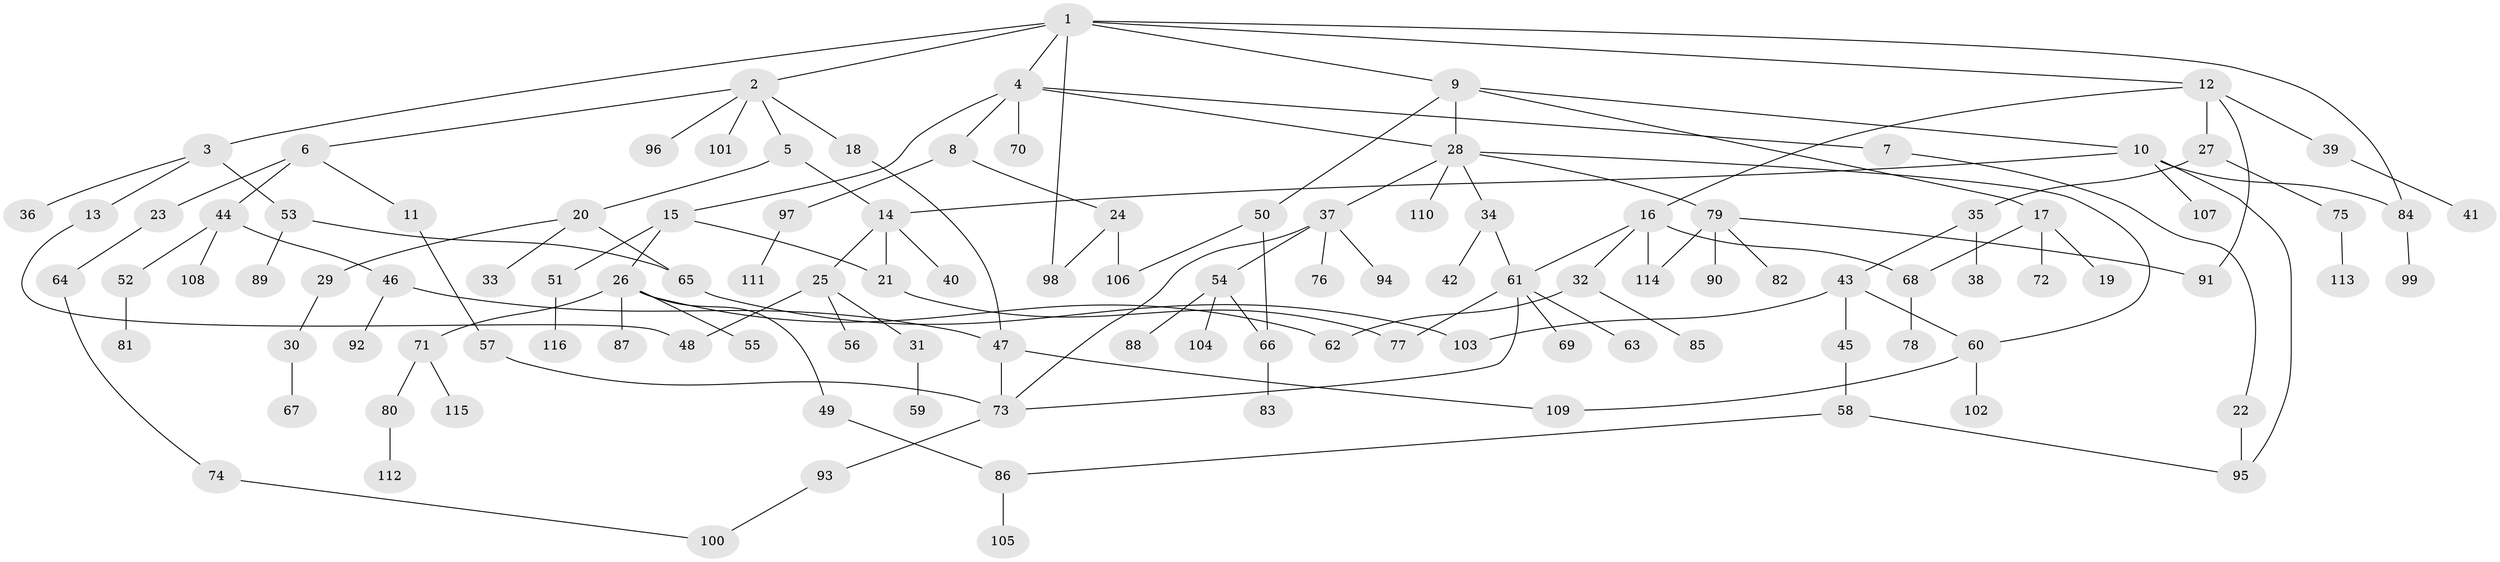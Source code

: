 // Generated by graph-tools (version 1.1) at 2025/34/03/09/25 02:34:26]
// undirected, 116 vertices, 141 edges
graph export_dot {
graph [start="1"]
  node [color=gray90,style=filled];
  1;
  2;
  3;
  4;
  5;
  6;
  7;
  8;
  9;
  10;
  11;
  12;
  13;
  14;
  15;
  16;
  17;
  18;
  19;
  20;
  21;
  22;
  23;
  24;
  25;
  26;
  27;
  28;
  29;
  30;
  31;
  32;
  33;
  34;
  35;
  36;
  37;
  38;
  39;
  40;
  41;
  42;
  43;
  44;
  45;
  46;
  47;
  48;
  49;
  50;
  51;
  52;
  53;
  54;
  55;
  56;
  57;
  58;
  59;
  60;
  61;
  62;
  63;
  64;
  65;
  66;
  67;
  68;
  69;
  70;
  71;
  72;
  73;
  74;
  75;
  76;
  77;
  78;
  79;
  80;
  81;
  82;
  83;
  84;
  85;
  86;
  87;
  88;
  89;
  90;
  91;
  92;
  93;
  94;
  95;
  96;
  97;
  98;
  99;
  100;
  101;
  102;
  103;
  104;
  105;
  106;
  107;
  108;
  109;
  110;
  111;
  112;
  113;
  114;
  115;
  116;
  1 -- 2;
  1 -- 3;
  1 -- 4;
  1 -- 9;
  1 -- 12;
  1 -- 84;
  1 -- 98;
  2 -- 5;
  2 -- 6;
  2 -- 18;
  2 -- 96;
  2 -- 101;
  3 -- 13;
  3 -- 36;
  3 -- 53;
  4 -- 7;
  4 -- 8;
  4 -- 15;
  4 -- 70;
  4 -- 28;
  5 -- 20;
  5 -- 14;
  6 -- 11;
  6 -- 23;
  6 -- 44;
  7 -- 22;
  8 -- 24;
  8 -- 97;
  9 -- 10;
  9 -- 17;
  9 -- 28;
  9 -- 50;
  10 -- 14;
  10 -- 95;
  10 -- 107;
  10 -- 84;
  11 -- 57;
  12 -- 16;
  12 -- 27;
  12 -- 39;
  12 -- 91;
  13 -- 48;
  14 -- 21;
  14 -- 25;
  14 -- 40;
  15 -- 26;
  15 -- 51;
  15 -- 21;
  16 -- 32;
  16 -- 114;
  16 -- 68;
  16 -- 61;
  17 -- 19;
  17 -- 68;
  17 -- 72;
  18 -- 47;
  20 -- 29;
  20 -- 33;
  20 -- 65;
  21 -- 77;
  22 -- 95;
  23 -- 64;
  24 -- 106;
  24 -- 98;
  25 -- 31;
  25 -- 48;
  25 -- 56;
  26 -- 49;
  26 -- 55;
  26 -- 62;
  26 -- 71;
  26 -- 87;
  27 -- 35;
  27 -- 75;
  28 -- 34;
  28 -- 37;
  28 -- 60;
  28 -- 79;
  28 -- 110;
  29 -- 30;
  30 -- 67;
  31 -- 59;
  32 -- 85;
  32 -- 62;
  34 -- 42;
  34 -- 61;
  35 -- 38;
  35 -- 43;
  37 -- 54;
  37 -- 76;
  37 -- 94;
  37 -- 73;
  39 -- 41;
  43 -- 45;
  43 -- 103;
  43 -- 60;
  44 -- 46;
  44 -- 52;
  44 -- 108;
  45 -- 58;
  46 -- 92;
  46 -- 47;
  47 -- 109;
  47 -- 73;
  49 -- 86;
  50 -- 66;
  50 -- 106;
  51 -- 116;
  52 -- 81;
  53 -- 89;
  53 -- 65;
  54 -- 88;
  54 -- 104;
  54 -- 66;
  57 -- 73;
  58 -- 86;
  58 -- 95;
  60 -- 102;
  60 -- 109;
  61 -- 63;
  61 -- 69;
  61 -- 73;
  61 -- 77;
  64 -- 74;
  65 -- 103;
  66 -- 83;
  68 -- 78;
  71 -- 80;
  71 -- 115;
  73 -- 93;
  74 -- 100;
  75 -- 113;
  79 -- 82;
  79 -- 90;
  79 -- 114;
  79 -- 91;
  80 -- 112;
  84 -- 99;
  86 -- 105;
  93 -- 100;
  97 -- 111;
}
